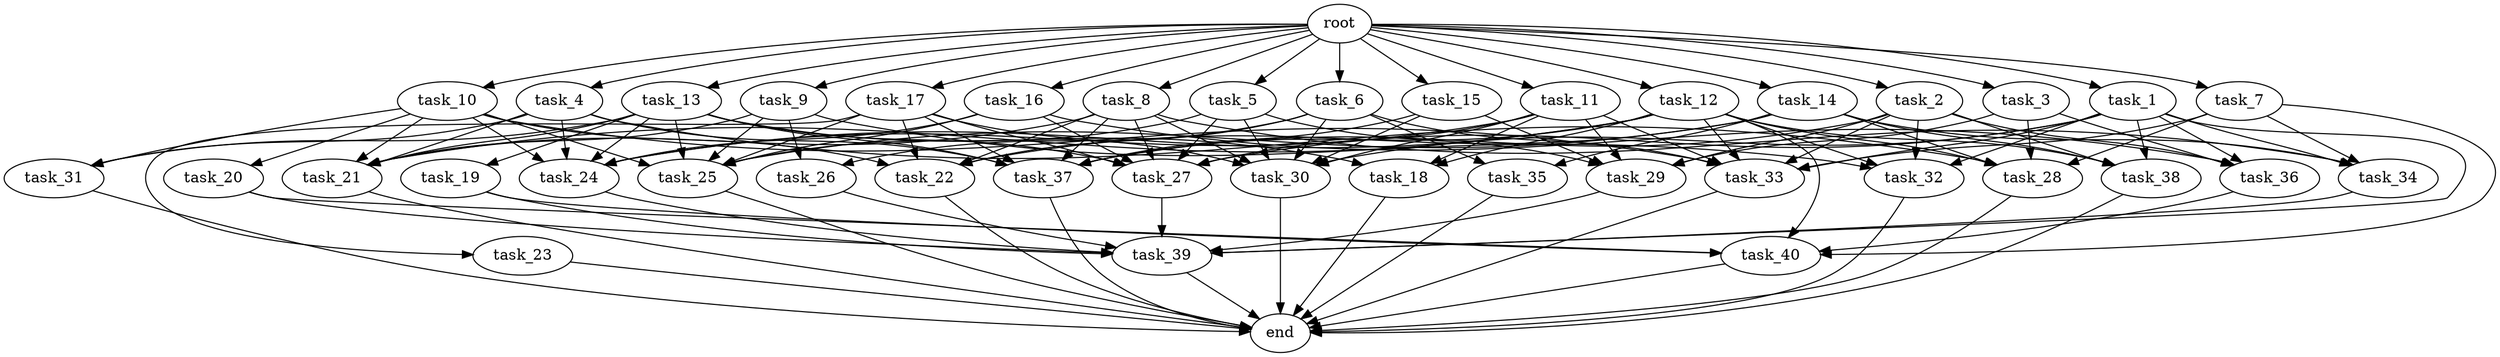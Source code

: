 digraph G {
  root [size="0.000000e+00"];
  task_1 [size="7.774144e+10"];
  task_2 [size="6.083400e+10"];
  task_3 [size="7.864490e+10"];
  task_4 [size="6.299119e+10"];
  task_5 [size="9.774593e+10"];
  task_6 [size="6.880924e+10"];
  task_7 [size="8.533468e+10"];
  task_8 [size="9.749907e+10"];
  task_9 [size="8.991944e+09"];
  task_10 [size="6.951070e+10"];
  task_11 [size="9.610175e+10"];
  task_12 [size="1.665421e+10"];
  task_13 [size="5.382591e+10"];
  task_14 [size="3.471786e+10"];
  task_15 [size="2.680577e+10"];
  task_16 [size="3.835883e+10"];
  task_17 [size="9.716034e+10"];
  task_18 [size="3.713570e+09"];
  task_19 [size="8.139617e+10"];
  task_20 [size="5.583886e+10"];
  task_21 [size="3.540823e+10"];
  task_22 [size="1.555477e+08"];
  task_23 [size="3.463821e+10"];
  task_24 [size="7.420134e+10"];
  task_25 [size="7.289469e+10"];
  task_26 [size="8.077797e+10"];
  task_27 [size="3.210288e+10"];
  task_28 [size="8.351843e+10"];
  task_29 [size="2.606460e+10"];
  task_30 [size="7.183414e+10"];
  task_31 [size="6.191926e+10"];
  task_32 [size="6.691100e+10"];
  task_33 [size="2.489515e+10"];
  task_34 [size="6.664388e+10"];
  task_35 [size="9.218333e+10"];
  task_36 [size="4.698632e+09"];
  task_37 [size="4.919477e+10"];
  task_38 [size="4.728476e+10"];
  task_39 [size="5.067337e+09"];
  task_40 [size="1.140678e+09"];
  end [size="0.000000e+00"];

  root -> task_1 [size="1.000000e-12"];
  root -> task_2 [size="1.000000e-12"];
  root -> task_3 [size="1.000000e-12"];
  root -> task_4 [size="1.000000e-12"];
  root -> task_5 [size="1.000000e-12"];
  root -> task_6 [size="1.000000e-12"];
  root -> task_7 [size="1.000000e-12"];
  root -> task_8 [size="1.000000e-12"];
  root -> task_9 [size="1.000000e-12"];
  root -> task_10 [size="1.000000e-12"];
  root -> task_11 [size="1.000000e-12"];
  root -> task_12 [size="1.000000e-12"];
  root -> task_13 [size="1.000000e-12"];
  root -> task_14 [size="1.000000e-12"];
  root -> task_15 [size="1.000000e-12"];
  root -> task_16 [size="1.000000e-12"];
  root -> task_17 [size="1.000000e-12"];
  task_1 -> task_27 [size="4.586126e+07"];
  task_1 -> task_30 [size="1.026202e+08"];
  task_1 -> task_32 [size="1.672775e+08"];
  task_1 -> task_33 [size="3.556450e+07"];
  task_1 -> task_34 [size="1.666097e+08"];
  task_1 -> task_36 [size="1.174658e+07"];
  task_1 -> task_38 [size="1.182119e+08"];
  task_1 -> task_39 [size="6.334171e+06"];
  task_2 -> task_29 [size="5.212920e+07"];
  task_2 -> task_32 [size="1.672775e+08"];
  task_2 -> task_33 [size="3.556450e+07"];
  task_2 -> task_36 [size="1.174658e+07"];
  task_2 -> task_37 [size="7.027825e+07"];
  task_2 -> task_38 [size="1.182119e+08"];
  task_3 -> task_28 [size="1.670369e+08"];
  task_3 -> task_29 [size="5.212920e+07"];
  task_3 -> task_36 [size="1.174658e+07"];
  task_4 -> task_21 [size="5.901372e+07"];
  task_4 -> task_24 [size="1.236689e+08"];
  task_4 -> task_28 [size="1.670369e+08"];
  task_4 -> task_31 [size="2.063975e+08"];
  task_4 -> task_37 [size="7.027825e+07"];
  task_5 -> task_25 [size="1.041353e+08"];
  task_5 -> task_27 [size="4.586126e+07"];
  task_5 -> task_29 [size="5.212920e+07"];
  task_5 -> task_30 [size="1.026202e+08"];
  task_6 -> task_22 [size="3.110954e+05"];
  task_6 -> task_26 [size="4.038899e+08"];
  task_6 -> task_30 [size="1.026202e+08"];
  task_6 -> task_33 [size="3.556450e+07"];
  task_6 -> task_35 [size="4.609167e+08"];
  task_7 -> task_28 [size="1.670369e+08"];
  task_7 -> task_33 [size="3.556450e+07"];
  task_7 -> task_34 [size="1.666097e+08"];
  task_7 -> task_40 [size="2.281357e+06"];
  task_8 -> task_21 [size="5.901372e+07"];
  task_8 -> task_22 [size="3.110954e+05"];
  task_8 -> task_27 [size="4.586126e+07"];
  task_8 -> task_30 [size="1.026202e+08"];
  task_8 -> task_34 [size="1.666097e+08"];
  task_8 -> task_37 [size="7.027825e+07"];
  task_9 -> task_21 [size="5.901372e+07"];
  task_9 -> task_25 [size="1.041353e+08"];
  task_9 -> task_26 [size="4.038899e+08"];
  task_9 -> task_32 [size="1.672775e+08"];
  task_10 -> task_20 [size="5.583886e+08"];
  task_10 -> task_21 [size="5.901372e+07"];
  task_10 -> task_22 [size="3.110954e+05"];
  task_10 -> task_24 [size="1.236689e+08"];
  task_10 -> task_25 [size="1.041353e+08"];
  task_10 -> task_31 [size="2.063975e+08"];
  task_10 -> task_33 [size="3.556450e+07"];
  task_11 -> task_18 [size="1.237857e+07"];
  task_11 -> task_24 [size="1.236689e+08"];
  task_11 -> task_27 [size="4.586126e+07"];
  task_11 -> task_29 [size="5.212920e+07"];
  task_11 -> task_30 [size="1.026202e+08"];
  task_11 -> task_33 [size="3.556450e+07"];
  task_12 -> task_18 [size="1.237857e+07"];
  task_12 -> task_21 [size="5.901372e+07"];
  task_12 -> task_24 [size="1.236689e+08"];
  task_12 -> task_28 [size="1.670369e+08"];
  task_12 -> task_32 [size="1.672775e+08"];
  task_12 -> task_33 [size="3.556450e+07"];
  task_12 -> task_37 [size="7.027825e+07"];
  task_12 -> task_38 [size="1.182119e+08"];
  task_12 -> task_40 [size="2.281357e+06"];
  task_13 -> task_18 [size="1.237857e+07"];
  task_13 -> task_19 [size="8.139617e+08"];
  task_13 -> task_21 [size="5.901372e+07"];
  task_13 -> task_24 [size="1.236689e+08"];
  task_13 -> task_25 [size="1.041353e+08"];
  task_13 -> task_27 [size="4.586126e+07"];
  task_13 -> task_31 [size="2.063975e+08"];
  task_13 -> task_37 [size="7.027825e+07"];
  task_14 -> task_22 [size="3.110954e+05"];
  task_14 -> task_25 [size="1.041353e+08"];
  task_14 -> task_28 [size="1.670369e+08"];
  task_14 -> task_34 [size="1.666097e+08"];
  task_14 -> task_35 [size="4.609167e+08"];
  task_14 -> task_38 [size="1.182119e+08"];
  task_15 -> task_29 [size="5.212920e+07"];
  task_15 -> task_30 [size="1.026202e+08"];
  task_15 -> task_37 [size="7.027825e+07"];
  task_16 -> task_24 [size="1.236689e+08"];
  task_16 -> task_25 [size="1.041353e+08"];
  task_16 -> task_27 [size="4.586126e+07"];
  task_16 -> task_36 [size="1.174658e+07"];
  task_17 -> task_22 [size="3.110954e+05"];
  task_17 -> task_23 [size="3.463821e+08"];
  task_17 -> task_25 [size="1.041353e+08"];
  task_17 -> task_27 [size="4.586126e+07"];
  task_17 -> task_30 [size="1.026202e+08"];
  task_17 -> task_37 [size="7.027825e+07"];
  task_18 -> end [size="1.000000e-12"];
  task_19 -> task_39 [size="6.334171e+06"];
  task_19 -> task_40 [size="2.281357e+06"];
  task_20 -> task_39 [size="6.334171e+06"];
  task_20 -> task_40 [size="2.281357e+06"];
  task_21 -> end [size="1.000000e-12"];
  task_22 -> end [size="1.000000e-12"];
  task_23 -> end [size="1.000000e-12"];
  task_24 -> task_39 [size="6.334171e+06"];
  task_25 -> end [size="1.000000e-12"];
  task_26 -> task_39 [size="6.334171e+06"];
  task_27 -> task_39 [size="6.334171e+06"];
  task_28 -> end [size="1.000000e-12"];
  task_29 -> task_39 [size="6.334171e+06"];
  task_30 -> end [size="1.000000e-12"];
  task_31 -> end [size="1.000000e-12"];
  task_32 -> end [size="1.000000e-12"];
  task_33 -> end [size="1.000000e-12"];
  task_34 -> task_39 [size="6.334171e+06"];
  task_35 -> end [size="1.000000e-12"];
  task_36 -> task_40 [size="2.281357e+06"];
  task_37 -> end [size="1.000000e-12"];
  task_38 -> end [size="1.000000e-12"];
  task_39 -> end [size="1.000000e-12"];
  task_40 -> end [size="1.000000e-12"];
}
